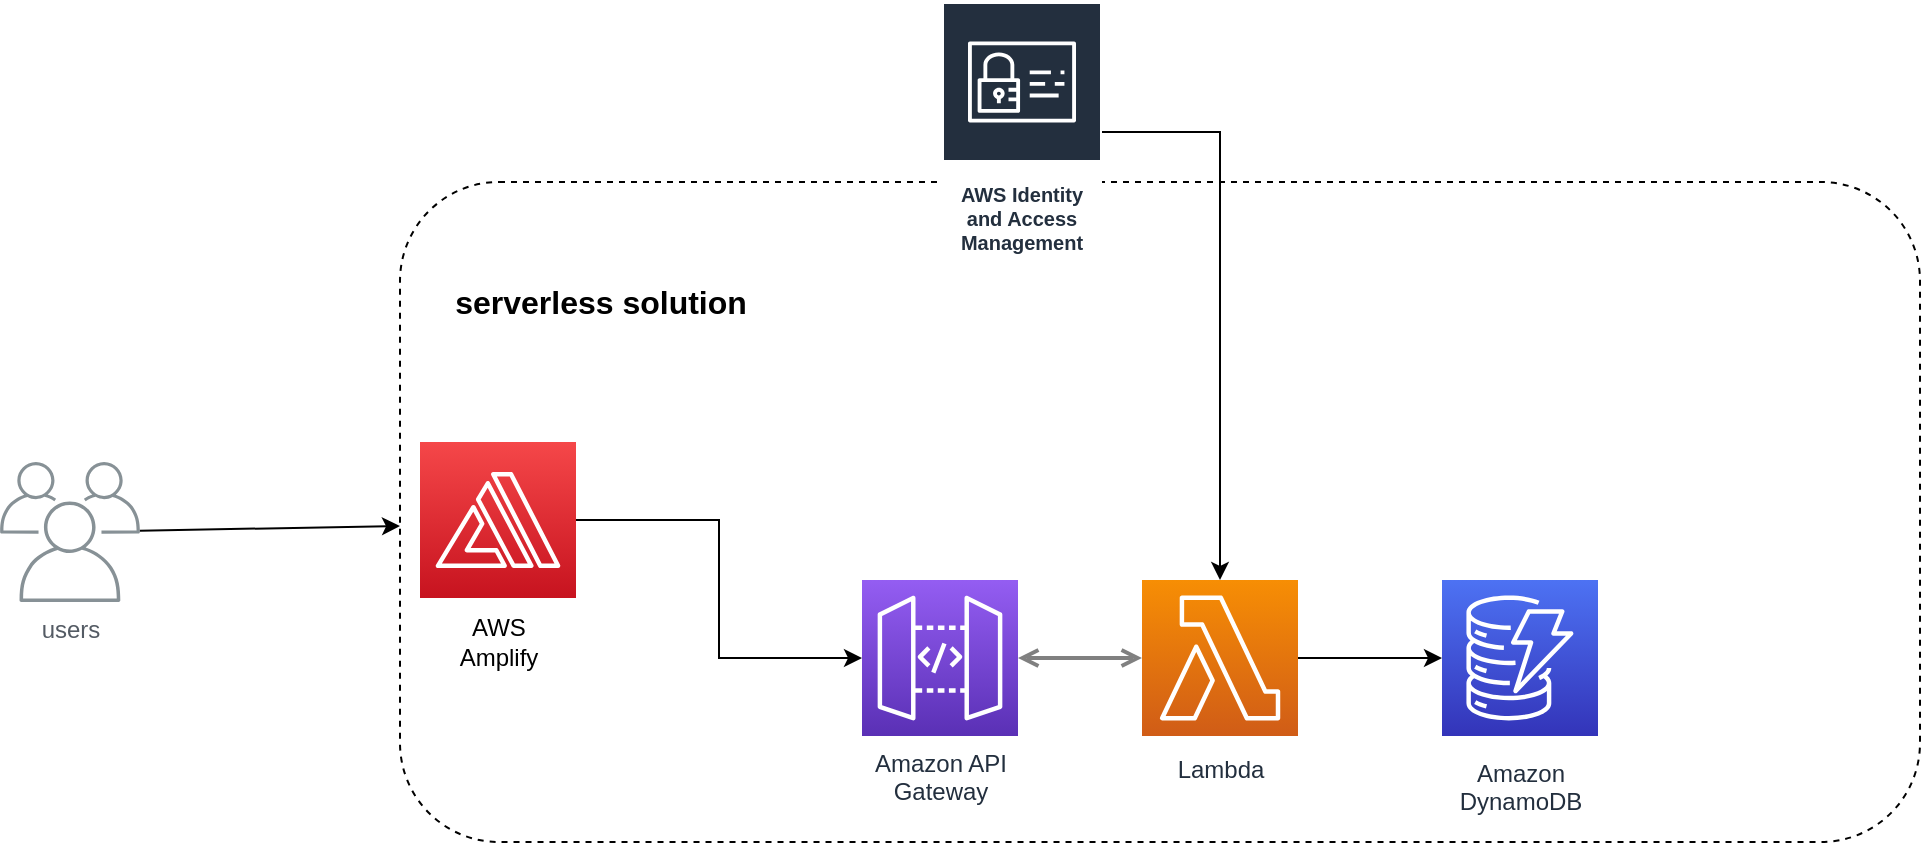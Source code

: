 <mxfile version="16.5.1" type="device"><diagram id="mJZN0TCVI1go7upCUbSy" name="Page-1"><mxGraphModel dx="1476" dy="1025" grid="1" gridSize="10" guides="1" tooltips="1" connect="1" arrows="1" fold="1" page="1" pageScale="1" pageWidth="850" pageHeight="1100" math="0" shadow="0"><root><mxCell id="0"/><mxCell id="1" parent="0"/><mxCell id="7jDcOW1RGX4cmo26qGs5-1" value="" style="rounded=1;whiteSpace=wrap;html=1;dashed=1;" vertex="1" parent="1"><mxGeometry x="200" y="470" width="760" height="330" as="geometry"/></mxCell><mxCell id="7jDcOW1RGX4cmo26qGs5-2" style="edgeStyle=orthogonalEdgeStyle;rounded=0;orthogonalLoop=1;jettySize=auto;html=1;startArrow=open;startFill=0;endArrow=open;endFill=0;strokeWidth=2;strokeColor=#808080;" edge="1" parent="1" source="7jDcOW1RGX4cmo26qGs5-4" target="7jDcOW1RGX4cmo26qGs5-5"><mxGeometry relative="1" as="geometry"/></mxCell><mxCell id="7jDcOW1RGX4cmo26qGs5-3" style="edgeStyle=orthogonalEdgeStyle;rounded=0;orthogonalLoop=1;jettySize=auto;html=1;fontFamily=Helvetica;entryX=0;entryY=0.5;entryDx=0;entryDy=0;entryPerimeter=0;" edge="1" parent="1" source="7jDcOW1RGX4cmo26qGs5-4" target="7jDcOW1RGX4cmo26qGs5-6"><mxGeometry relative="1" as="geometry"><mxPoint x="711" y="838.5" as="targetPoint"/></mxGeometry></mxCell><mxCell id="7jDcOW1RGX4cmo26qGs5-4" value="Lambda" style="outlineConnect=0;fontColor=#232F3E;gradientColor=#F78E04;gradientDirection=north;fillColor=#D05C17;strokeColor=#ffffff;dashed=0;verticalLabelPosition=bottom;verticalAlign=top;align=center;html=1;fontSize=12;fontStyle=0;aspect=fixed;shape=mxgraph.aws4.resourceIcon;resIcon=mxgraph.aws4.lambda;labelBackgroundColor=#ffffff;spacingTop=3;" vertex="1" parent="1"><mxGeometry x="571" y="669" width="78" height="78" as="geometry"/></mxCell><mxCell id="7jDcOW1RGX4cmo26qGs5-5" value="Amazon API&lt;br&gt;Gateway&lt;br&gt;" style="outlineConnect=0;fontColor=#232F3E;gradientColor=#945DF2;gradientDirection=north;fillColor=#5A30B5;strokeColor=#ffffff;dashed=0;verticalLabelPosition=bottom;verticalAlign=top;align=center;html=1;fontSize=12;fontStyle=0;aspect=fixed;shape=mxgraph.aws4.resourceIcon;resIcon=mxgraph.aws4.api_gateway;labelBackgroundColor=#ffffff;" vertex="1" parent="1"><mxGeometry x="431" y="669" width="78" height="78" as="geometry"/></mxCell><mxCell id="7jDcOW1RGX4cmo26qGs5-6" value="Amazon&lt;br&gt;DynamoDB&lt;br&gt;" style="outlineConnect=0;fontColor=#232F3E;gradientColor=#4D72F3;gradientDirection=north;fillColor=#3334B9;strokeColor=#ffffff;dashed=0;verticalLabelPosition=bottom;verticalAlign=top;align=center;html=1;fontSize=12;fontStyle=0;aspect=fixed;shape=mxgraph.aws4.resourceIcon;resIcon=mxgraph.aws4.dynamodb;labelBackgroundColor=#ffffff;spacingTop=5;" vertex="1" parent="1"><mxGeometry x="721.0" y="669" width="78" height="78" as="geometry"/></mxCell><mxCell id="7jDcOW1RGX4cmo26qGs5-7" value="" style="group" vertex="1" connectable="0" parent="1"><mxGeometry x="210" y="600" width="78" height="114.5" as="geometry"/></mxCell><object label="" id="7jDcOW1RGX4cmo26qGs5-8"><mxCell style="sketch=0;points=[[0,0,0],[0.25,0,0],[0.5,0,0],[0.75,0,0],[1,0,0],[0,1,0],[0.25,1,0],[0.5,1,0],[0.75,1,0],[1,1,0],[0,0.25,0],[0,0.5,0],[0,0.75,0],[1,0.25,0],[1,0.5,0],[1,0.75,0]];outlineConnect=0;fontColor=#232F3E;gradientColor=#F54749;gradientDirection=north;fillColor=#C7131F;strokeColor=#ffffff;dashed=0;verticalLabelPosition=bottom;verticalAlign=top;align=center;html=1;fontSize=12;fontStyle=0;aspect=fixed;shape=mxgraph.aws4.resourceIcon;resIcon=mxgraph.aws4.amplify;fontFamily=Helvetica;" vertex="1" parent="7jDcOW1RGX4cmo26qGs5-7"><mxGeometry width="78" height="78" as="geometry"/></mxCell></object><mxCell id="7jDcOW1RGX4cmo26qGs5-9" value="AWS &lt;br&gt;Amplify" style="text;html=1;align=center;verticalAlign=middle;resizable=0;points=[];autosize=1;strokeColor=none;fillColor=none;fontFamily=Helvetica;" vertex="1" parent="7jDcOW1RGX4cmo26qGs5-7"><mxGeometry x="14" y="84.5" width="50" height="30" as="geometry"/></mxCell><mxCell id="7jDcOW1RGX4cmo26qGs5-10" style="edgeStyle=orthogonalEdgeStyle;rounded=0;orthogonalLoop=1;jettySize=auto;html=1;fontFamily=Helvetica;" edge="1" parent="1" source="7jDcOW1RGX4cmo26qGs5-8" target="7jDcOW1RGX4cmo26qGs5-5"><mxGeometry relative="1" as="geometry"/></mxCell><mxCell id="7jDcOW1RGX4cmo26qGs5-11" value="&lt;b style=&quot;font-size: 16px;&quot;&gt;&lt;font style=&quot;font-size: 16px;&quot;&gt;serverless solution&lt;/font&gt;&lt;/b&gt;" style="text;html=1;align=center;verticalAlign=middle;resizable=0;points=[];autosize=1;strokeColor=none;fillColor=none;fontFamily=Helvetica;fontSize=16;" vertex="1" parent="1"><mxGeometry x="220" y="520" width="160" height="20" as="geometry"/></mxCell><mxCell id="7jDcOW1RGX4cmo26qGs5-12" style="edgeStyle=orthogonalEdgeStyle;rounded=0;orthogonalLoop=1;jettySize=auto;html=1;fontFamily=Helvetica;fontSize=14;" edge="1" parent="1" source="7jDcOW1RGX4cmo26qGs5-13" target="7jDcOW1RGX4cmo26qGs5-4"><mxGeometry relative="1" as="geometry"/></mxCell><mxCell id="7jDcOW1RGX4cmo26qGs5-13" value="AWS Identity and Access Management" style="sketch=0;outlineConnect=0;fontColor=#232F3E;gradientColor=none;strokeColor=#ffffff;fillColor=#232F3E;dashed=0;verticalLabelPosition=middle;verticalAlign=bottom;align=center;html=1;whiteSpace=wrap;fontSize=10;fontStyle=1;spacing=3;shape=mxgraph.aws4.productIcon;prIcon=mxgraph.aws4.identity_and_access_management;fontFamily=Helvetica;" vertex="1" parent="1"><mxGeometry x="471" y="380" width="80" height="130" as="geometry"/></mxCell><mxCell id="7jDcOW1RGX4cmo26qGs5-14" value="users" style="sketch=0;outlineConnect=0;gradientColor=none;fontColor=#545B64;strokeColor=none;fillColor=#879196;dashed=0;verticalLabelPosition=bottom;verticalAlign=top;align=center;html=1;fontSize=12;fontStyle=0;aspect=fixed;shape=mxgraph.aws4.illustration_users;pointerEvents=1" vertex="1" parent="1"><mxGeometry y="610" width="70" height="70" as="geometry"/></mxCell><mxCell id="7jDcOW1RGX4cmo26qGs5-15" value="" style="endArrow=classic;html=1;rounded=0;" edge="1" parent="1" source="7jDcOW1RGX4cmo26qGs5-14" target="7jDcOW1RGX4cmo26qGs5-1"><mxGeometry width="50" height="50" relative="1" as="geometry"><mxPoint x="60" y="650" as="sourcePoint"/><mxPoint x="110" y="600" as="targetPoint"/></mxGeometry></mxCell></root></mxGraphModel></diagram></mxfile>